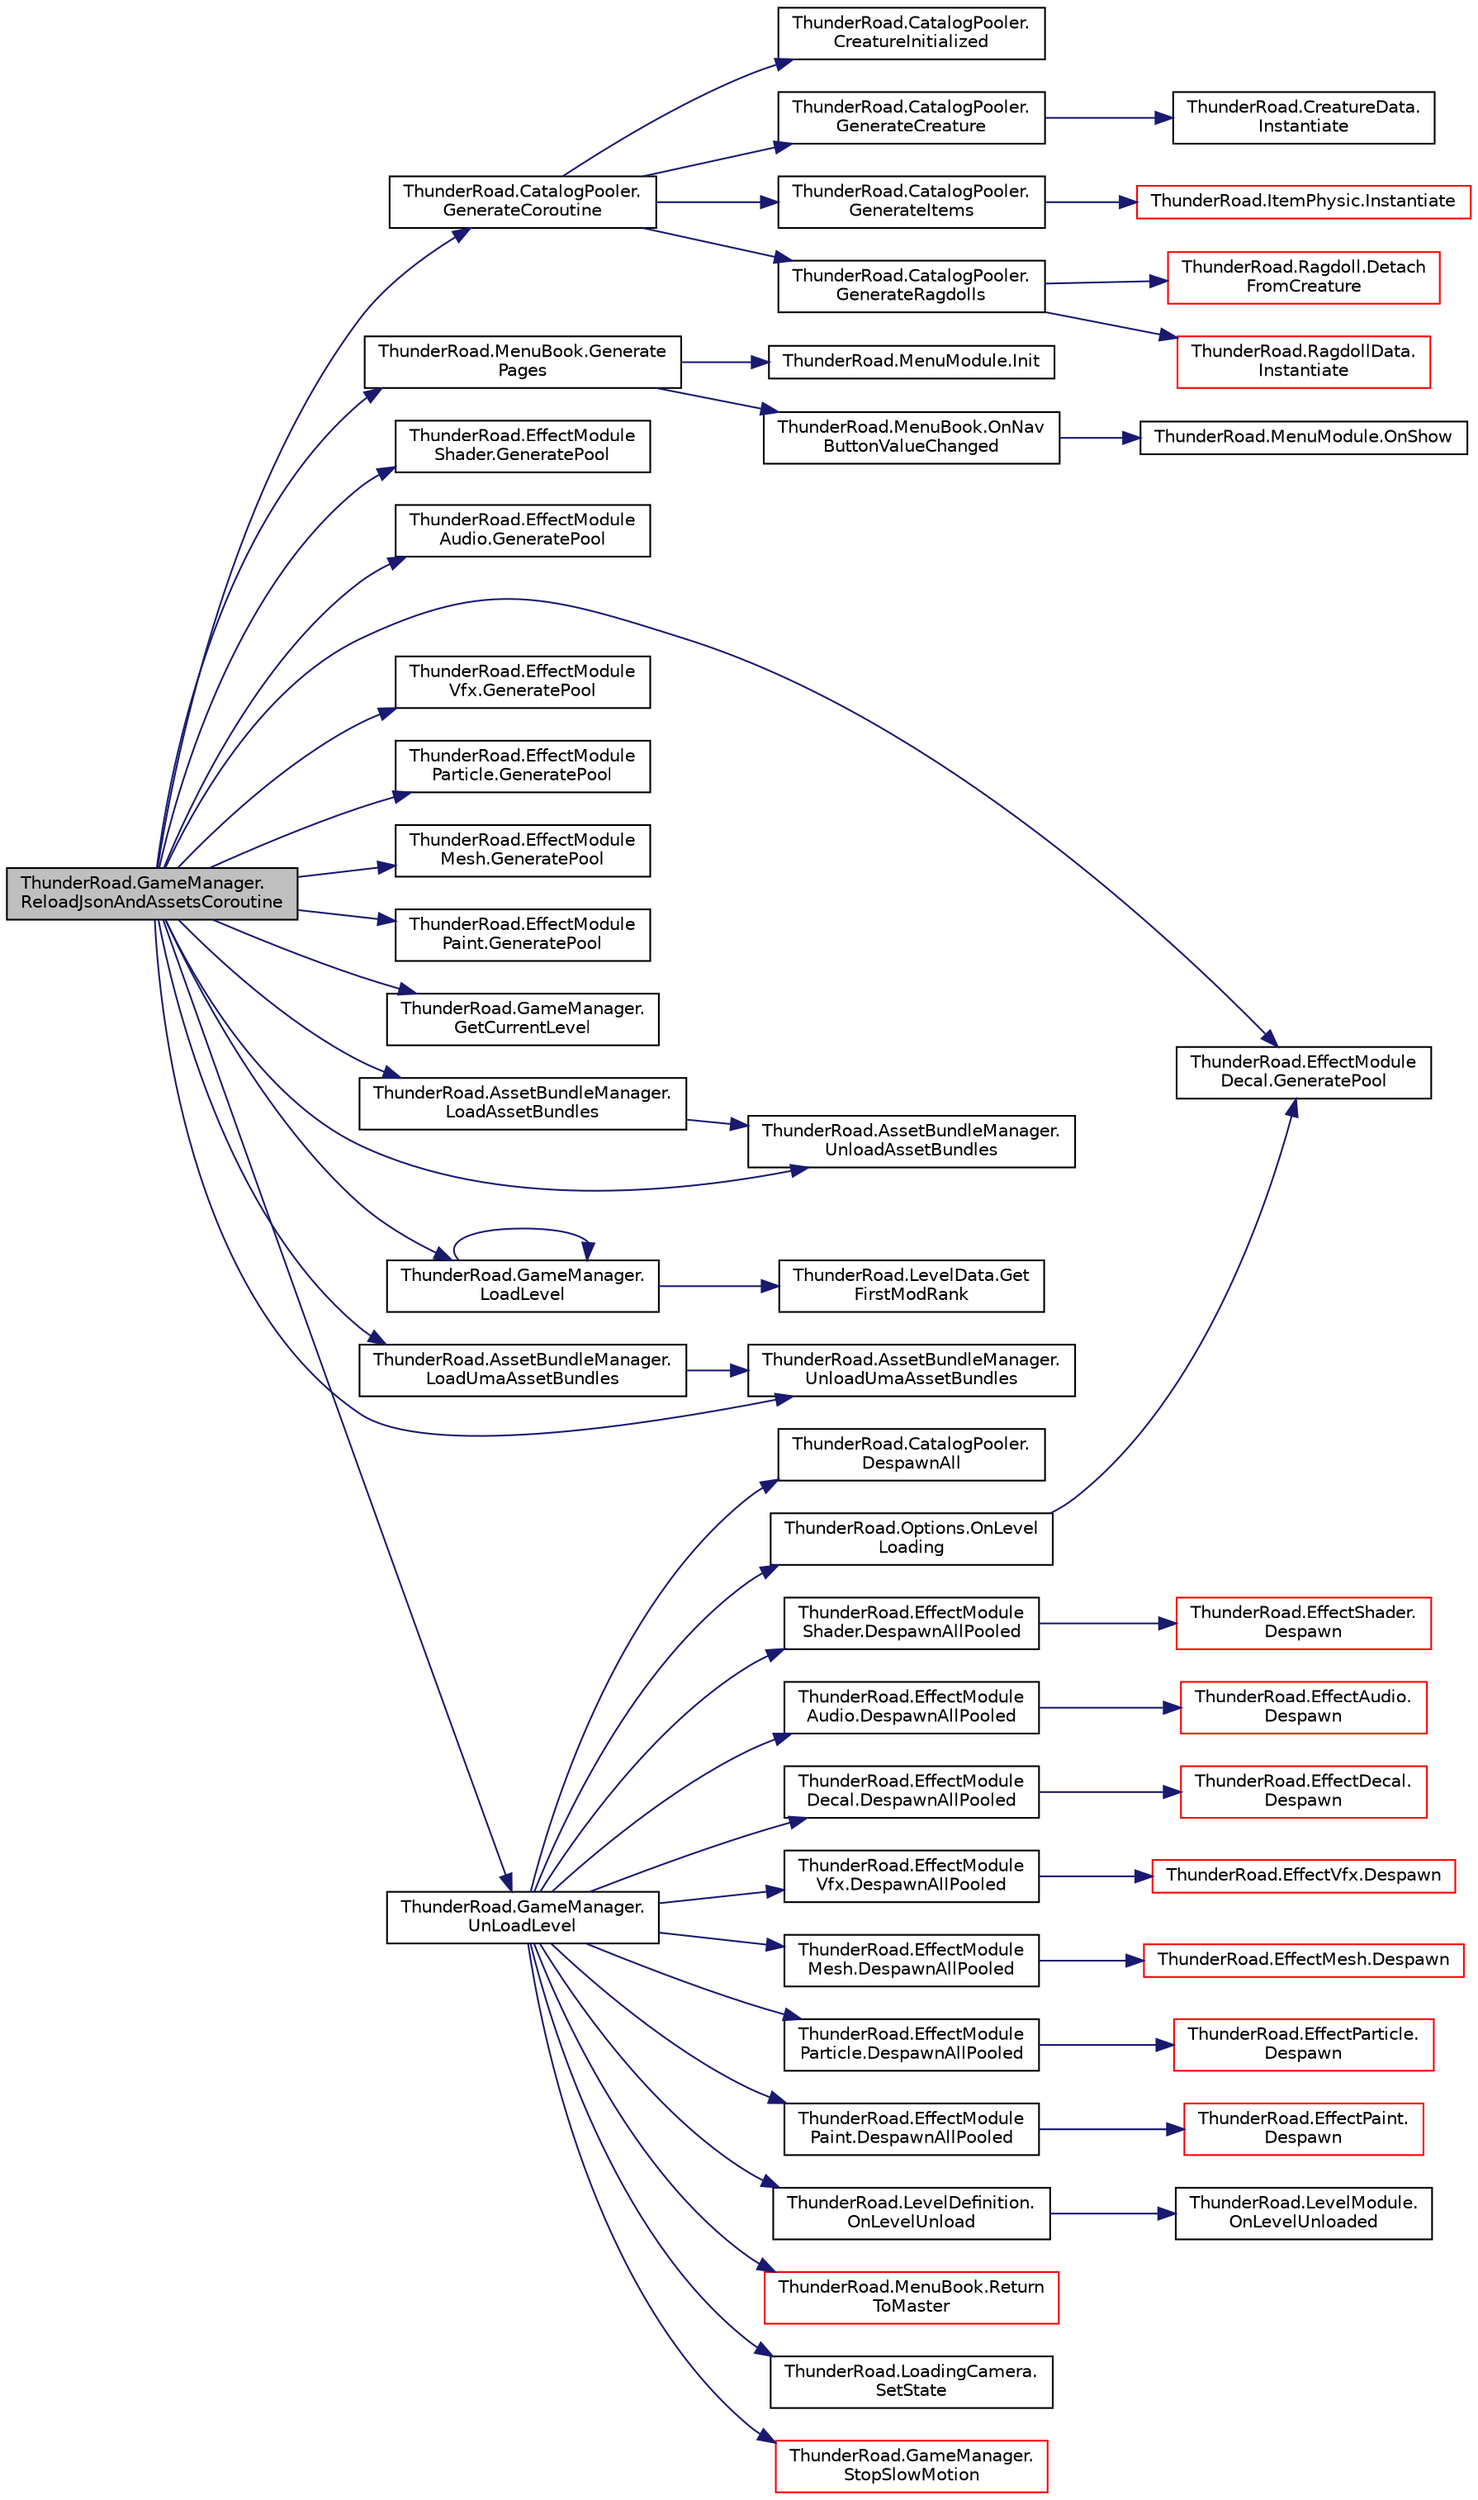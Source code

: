 digraph "ThunderRoad.GameManager.ReloadJsonAndAssetsCoroutine"
{
 // LATEX_PDF_SIZE
  edge [fontname="Helvetica",fontsize="10",labelfontname="Helvetica",labelfontsize="10"];
  node [fontname="Helvetica",fontsize="10",shape=record];
  rankdir="LR";
  Node1 [label="ThunderRoad.GameManager.\lReloadJsonAndAssetsCoroutine",height=0.2,width=0.4,color="black", fillcolor="grey75", style="filled", fontcolor="black",tooltip="Reloads the json and assets coroutine."];
  Node1 -> Node2 [color="midnightblue",fontsize="10",style="solid",fontname="Helvetica"];
  Node2 [label="ThunderRoad.CatalogPooler.\lGenerateCoroutine",height=0.2,width=0.4,color="black", fillcolor="white", style="filled",URL="$class_thunder_road_1_1_catalog_pooler.html#a3917d7dc695aa608e26da511236e7bae",tooltip="Generates the coroutine."];
  Node2 -> Node3 [color="midnightblue",fontsize="10",style="solid",fontname="Helvetica"];
  Node3 [label="ThunderRoad.CatalogPooler.\lCreatureInitialized",height=0.2,width=0.4,color="black", fillcolor="white", style="filled",URL="$class_thunder_road_1_1_catalog_pooler.html#a06f430d0b5e67369f4bbbb11c0b716ac",tooltip="Creatures the initialized."];
  Node2 -> Node4 [color="midnightblue",fontsize="10",style="solid",fontname="Helvetica"];
  Node4 [label="ThunderRoad.CatalogPooler.\lGenerateCreature",height=0.2,width=0.4,color="black", fillcolor="white", style="filled",URL="$class_thunder_road_1_1_catalog_pooler.html#aa37e79dd90e6284b46ebb0c425e43234",tooltip="Generates the creature."];
  Node4 -> Node5 [color="midnightblue",fontsize="10",style="solid",fontname="Helvetica"];
  Node5 [label="ThunderRoad.CreatureData.\lInstantiate",height=0.2,width=0.4,color="black", fillcolor="white", style="filled",URL="$class_thunder_road_1_1_creature_data.html#a3386b3349065b0421be01c5e15d64baa",tooltip="Instantiates the specified parent."];
  Node2 -> Node6 [color="midnightblue",fontsize="10",style="solid",fontname="Helvetica"];
  Node6 [label="ThunderRoad.CatalogPooler.\lGenerateItems",height=0.2,width=0.4,color="black", fillcolor="white", style="filled",URL="$class_thunder_road_1_1_catalog_pooler.html#ac0b7a4fa43bb9c6e3b8b8dc3e01566a5",tooltip="Generates the items."];
  Node6 -> Node7 [color="midnightblue",fontsize="10",style="solid",fontname="Helvetica"];
  Node7 [label="ThunderRoad.ItemPhysic.Instantiate",height=0.2,width=0.4,color="red", fillcolor="white", style="filled",URL="$class_thunder_road_1_1_item_physic.html#aeb883bbfe8b0a46817bd84c9c2f6b43e",tooltip="Instantiates the specified parent."];
  Node2 -> Node9 [color="midnightblue",fontsize="10",style="solid",fontname="Helvetica"];
  Node9 [label="ThunderRoad.CatalogPooler.\lGenerateRagdolls",height=0.2,width=0.4,color="black", fillcolor="white", style="filled",URL="$class_thunder_road_1_1_catalog_pooler.html#a0ea002eafd93f020dc1a23ab62ab6d40",tooltip="Generates the ragdolls."];
  Node9 -> Node10 [color="midnightblue",fontsize="10",style="solid",fontname="Helvetica"];
  Node10 [label="ThunderRoad.Ragdoll.Detach\lFromCreature",height=0.2,width=0.4,color="red", fillcolor="white", style="filled",URL="$class_thunder_road_1_1_ragdoll.html#a2e2236043f74c1e5aa4ce31deb5514c0",tooltip="Detaches from creature."];
  Node9 -> Node65 [color="midnightblue",fontsize="10",style="solid",fontname="Helvetica"];
  Node65 [label="ThunderRoad.RagdollData.\lInstantiate",height=0.2,width=0.4,color="red", fillcolor="white", style="filled",URL="$class_thunder_road_1_1_ragdoll_data.html#a9eb991d535cc2bba581060592f8de7d8",tooltip="Instantiates the specified parent."];
  Node1 -> Node87 [color="midnightblue",fontsize="10",style="solid",fontname="Helvetica"];
  Node87 [label="ThunderRoad.MenuBook.Generate\lPages",height=0.2,width=0.4,color="black", fillcolor="white", style="filled",URL="$class_thunder_road_1_1_menu_book.html#a0440dd91a8eebdb3c128a4a672602f76",tooltip=" "];
  Node87 -> Node88 [color="midnightblue",fontsize="10",style="solid",fontname="Helvetica"];
  Node88 [label="ThunderRoad.MenuModule.Init",height=0.2,width=0.4,color="black", fillcolor="white", style="filled",URL="$class_thunder_road_1_1_menu_module.html#a7b6629a35d74d48c52ac158bd1e2bdc5",tooltip="Initializes the specified menu data."];
  Node87 -> Node89 [color="midnightblue",fontsize="10",style="solid",fontname="Helvetica"];
  Node89 [label="ThunderRoad.MenuBook.OnNav\lButtonValueChanged",height=0.2,width=0.4,color="black", fillcolor="white", style="filled",URL="$class_thunder_road_1_1_menu_book.html#a1b2567336c7ce8272fd0ada68da89d43",tooltip=" "];
  Node89 -> Node90 [color="midnightblue",fontsize="10",style="solid",fontname="Helvetica"];
  Node90 [label="ThunderRoad.MenuModule.OnShow",height=0.2,width=0.4,color="black", fillcolor="white", style="filled",URL="$class_thunder_road_1_1_menu_module.html#a7f682303b5f3988c7a1165eec3148cc3",tooltip="Called when [show]."];
  Node1 -> Node91 [color="midnightblue",fontsize="10",style="solid",fontname="Helvetica"];
  Node91 [label="ThunderRoad.EffectModule\lShader.GeneratePool",height=0.2,width=0.4,color="black", fillcolor="white", style="filled",URL="$class_thunder_road_1_1_effect_module_shader.html#a546d8b5a0a8d1314e3a86d9c66b32854",tooltip="Generates the pool."];
  Node1 -> Node92 [color="midnightblue",fontsize="10",style="solid",fontname="Helvetica"];
  Node92 [label="ThunderRoad.EffectModule\lAudio.GeneratePool",height=0.2,width=0.4,color="black", fillcolor="white", style="filled",URL="$class_thunder_road_1_1_effect_module_audio.html#ac96628397750e253dc8e85cf39a3ee91",tooltip="Generates the pool."];
  Node1 -> Node93 [color="midnightblue",fontsize="10",style="solid",fontname="Helvetica"];
  Node93 [label="ThunderRoad.EffectModule\lDecal.GeneratePool",height=0.2,width=0.4,color="black", fillcolor="white", style="filled",URL="$class_thunder_road_1_1_effect_module_decal.html#a635631de379bffc44b3dfc446b9a9254",tooltip="Generates the pool."];
  Node1 -> Node94 [color="midnightblue",fontsize="10",style="solid",fontname="Helvetica"];
  Node94 [label="ThunderRoad.EffectModule\lVfx.GeneratePool",height=0.2,width=0.4,color="black", fillcolor="white", style="filled",URL="$class_thunder_road_1_1_effect_module_vfx.html#abe335aee08a569705332ea2325ec3d46",tooltip="Generates the pool."];
  Node1 -> Node95 [color="midnightblue",fontsize="10",style="solid",fontname="Helvetica"];
  Node95 [label="ThunderRoad.EffectModule\lParticle.GeneratePool",height=0.2,width=0.4,color="black", fillcolor="white", style="filled",URL="$class_thunder_road_1_1_effect_module_particle.html#a9e43f2152fcf8843b1a6ad2e4f24defd",tooltip="Generates the pool."];
  Node1 -> Node96 [color="midnightblue",fontsize="10",style="solid",fontname="Helvetica"];
  Node96 [label="ThunderRoad.EffectModule\lMesh.GeneratePool",height=0.2,width=0.4,color="black", fillcolor="white", style="filled",URL="$class_thunder_road_1_1_effect_module_mesh.html#a3263031132c6cf82f0fff27ae9dc29e6",tooltip="Generates the pool."];
  Node1 -> Node97 [color="midnightblue",fontsize="10",style="solid",fontname="Helvetica"];
  Node97 [label="ThunderRoad.EffectModule\lPaint.GeneratePool",height=0.2,width=0.4,color="black", fillcolor="white", style="filled",URL="$class_thunder_road_1_1_effect_module_paint.html#a2d342cc374ded15b1978192ac4053601",tooltip="Generates the pool."];
  Node1 -> Node98 [color="midnightblue",fontsize="10",style="solid",fontname="Helvetica"];
  Node98 [label="ThunderRoad.GameManager.\lGetCurrentLevel",height=0.2,width=0.4,color="black", fillcolor="white", style="filled",URL="$class_thunder_road_1_1_game_manager.html#a5c90d4b6a9a71b4dedf872967a1b6bb3",tooltip="Gets the current level."];
  Node1 -> Node99 [color="midnightblue",fontsize="10",style="solid",fontname="Helvetica"];
  Node99 [label="ThunderRoad.AssetBundleManager.\lLoadAssetBundles",height=0.2,width=0.4,color="black", fillcolor="white", style="filled",URL="$class_thunder_road_1_1_asset_bundle_manager.html#ab13ffdfa284646a780b5daae1b7e85d7",tooltip="Loads the asset bundles."];
  Node99 -> Node100 [color="midnightblue",fontsize="10",style="solid",fontname="Helvetica"];
  Node100 [label="ThunderRoad.AssetBundleManager.\lUnloadAssetBundles",height=0.2,width=0.4,color="black", fillcolor="white", style="filled",URL="$class_thunder_road_1_1_asset_bundle_manager.html#a3a8810a36c9d3a72503698d581776e34",tooltip="Unloads the asset bundles."];
  Node1 -> Node101 [color="midnightblue",fontsize="10",style="solid",fontname="Helvetica"];
  Node101 [label="ThunderRoad.GameManager.\lLoadLevel",height=0.2,width=0.4,color="black", fillcolor="white", style="filled",URL="$class_thunder_road_1_1_game_manager.html#a7150f33e5eec4df36b3a4601d2cb007c",tooltip="Loads the level."];
  Node101 -> Node102 [color="midnightblue",fontsize="10",style="solid",fontname="Helvetica"];
  Node102 [label="ThunderRoad.LevelData.Get\lFirstModRank",height=0.2,width=0.4,color="black", fillcolor="white", style="filled",URL="$class_thunder_road_1_1_level_data.html#abec0b8b3f925340b5ff79719974178e7",tooltip="Gets the first mod rank."];
  Node101 -> Node101 [color="midnightblue",fontsize="10",style="solid",fontname="Helvetica"];
  Node1 -> Node103 [color="midnightblue",fontsize="10",style="solid",fontname="Helvetica"];
  Node103 [label="ThunderRoad.AssetBundleManager.\lLoadUmaAssetBundles",height=0.2,width=0.4,color="black", fillcolor="white", style="filled",URL="$class_thunder_road_1_1_asset_bundle_manager.html#a9e92cbdd0cc5890047030be04e4da5d4",tooltip="Loads the uma asset bundles."];
  Node103 -> Node104 [color="midnightblue",fontsize="10",style="solid",fontname="Helvetica"];
  Node104 [label="ThunderRoad.AssetBundleManager.\lUnloadUmaAssetBundles",height=0.2,width=0.4,color="black", fillcolor="white", style="filled",URL="$class_thunder_road_1_1_asset_bundle_manager.html#a639019f4860a0ada452d2cfbc1642db9",tooltip="Unloads the uma asset bundles."];
  Node1 -> Node100 [color="midnightblue",fontsize="10",style="solid",fontname="Helvetica"];
  Node1 -> Node105 [color="midnightblue",fontsize="10",style="solid",fontname="Helvetica"];
  Node105 [label="ThunderRoad.GameManager.\lUnLoadLevel",height=0.2,width=0.4,color="black", fillcolor="white", style="filled",URL="$class_thunder_road_1_1_game_manager.html#a3f12cc0b687fc462042c514833c9772d",tooltip="Uns the load level."];
  Node105 -> Node106 [color="midnightblue",fontsize="10",style="solid",fontname="Helvetica"];
  Node106 [label="ThunderRoad.CatalogPooler.\lDespawnAll",height=0.2,width=0.4,color="black", fillcolor="white", style="filled",URL="$class_thunder_road_1_1_catalog_pooler.html#af62a096cd7584db8f5645a97716b6ee9",tooltip="Despawns all."];
  Node105 -> Node107 [color="midnightblue",fontsize="10",style="solid",fontname="Helvetica"];
  Node107 [label="ThunderRoad.EffectModule\lShader.DespawnAllPooled",height=0.2,width=0.4,color="black", fillcolor="white", style="filled",URL="$class_thunder_road_1_1_effect_module_shader.html#ab9a6f5d47c163ca8f641916c938bca1e",tooltip="Despawns all pooled."];
  Node107 -> Node108 [color="midnightblue",fontsize="10",style="solid",fontname="Helvetica"];
  Node108 [label="ThunderRoad.EffectShader.\lDespawn",height=0.2,width=0.4,color="red", fillcolor="white", style="filled",URL="$class_thunder_road_1_1_effect_shader.html#a8bcbdd788a6d77471e42849b354178f2",tooltip="Despawns this instance."];
  Node105 -> Node111 [color="midnightblue",fontsize="10",style="solid",fontname="Helvetica"];
  Node111 [label="ThunderRoad.EffectModule\lAudio.DespawnAllPooled",height=0.2,width=0.4,color="black", fillcolor="white", style="filled",URL="$class_thunder_road_1_1_effect_module_audio.html#aa688f97dd87d73024b1f67db6ca88089",tooltip="Despawns all pooled."];
  Node111 -> Node112 [color="midnightblue",fontsize="10",style="solid",fontname="Helvetica"];
  Node112 [label="ThunderRoad.EffectAudio.\lDespawn",height=0.2,width=0.4,color="red", fillcolor="white", style="filled",URL="$class_thunder_road_1_1_effect_audio.html#a4568d28d6037c57ddb653c6941e1ca5c",tooltip="Despawns this instance."];
  Node105 -> Node114 [color="midnightblue",fontsize="10",style="solid",fontname="Helvetica"];
  Node114 [label="ThunderRoad.EffectModule\lDecal.DespawnAllPooled",height=0.2,width=0.4,color="black", fillcolor="white", style="filled",URL="$class_thunder_road_1_1_effect_module_decal.html#a5fc64235ccf3a235b52ca033df586f8b",tooltip="Despawns all pooled."];
  Node114 -> Node115 [color="midnightblue",fontsize="10",style="solid",fontname="Helvetica"];
  Node115 [label="ThunderRoad.EffectDecal.\lDespawn",height=0.2,width=0.4,color="red", fillcolor="white", style="filled",URL="$class_thunder_road_1_1_effect_decal.html#ae2c60515ad72c88a5efae231f17626de",tooltip="Despawns this instance."];
  Node105 -> Node117 [color="midnightblue",fontsize="10",style="solid",fontname="Helvetica"];
  Node117 [label="ThunderRoad.EffectModule\lVfx.DespawnAllPooled",height=0.2,width=0.4,color="black", fillcolor="white", style="filled",URL="$class_thunder_road_1_1_effect_module_vfx.html#a15ddad7ac0ad39d1da2b0a5e1479cb1c",tooltip="Despawns all pooled."];
  Node117 -> Node118 [color="midnightblue",fontsize="10",style="solid",fontname="Helvetica"];
  Node118 [label="ThunderRoad.EffectVfx.Despawn",height=0.2,width=0.4,color="red", fillcolor="white", style="filled",URL="$class_thunder_road_1_1_effect_vfx.html#ab77ad0144d291b4def37229ac5ba6774",tooltip="Despawns this instance."];
  Node105 -> Node120 [color="midnightblue",fontsize="10",style="solid",fontname="Helvetica"];
  Node120 [label="ThunderRoad.EffectModule\lMesh.DespawnAllPooled",height=0.2,width=0.4,color="black", fillcolor="white", style="filled",URL="$class_thunder_road_1_1_effect_module_mesh.html#a945894b17c4e672b4a5ed742fb1c7f8c",tooltip="Despawns all pooled."];
  Node120 -> Node121 [color="midnightblue",fontsize="10",style="solid",fontname="Helvetica"];
  Node121 [label="ThunderRoad.EffectMesh.Despawn",height=0.2,width=0.4,color="red", fillcolor="white", style="filled",URL="$class_thunder_road_1_1_effect_mesh.html#ab7bb80f0f59b1ed3e14dfcd023f7a824",tooltip="Despawns this instance."];
  Node105 -> Node123 [color="midnightblue",fontsize="10",style="solid",fontname="Helvetica"];
  Node123 [label="ThunderRoad.EffectModule\lParticle.DespawnAllPooled",height=0.2,width=0.4,color="black", fillcolor="white", style="filled",URL="$class_thunder_road_1_1_effect_module_particle.html#aa9f936f95a5307690d72f0fb531f958e",tooltip="Despawns all pooled."];
  Node123 -> Node124 [color="midnightblue",fontsize="10",style="solid",fontname="Helvetica"];
  Node124 [label="ThunderRoad.EffectParticle.\lDespawn",height=0.2,width=0.4,color="red", fillcolor="white", style="filled",URL="$class_thunder_road_1_1_effect_particle.html#a4e9380bd3cfbfc27bf995d7593854e99",tooltip="Despawns this instance."];
  Node105 -> Node126 [color="midnightblue",fontsize="10",style="solid",fontname="Helvetica"];
  Node126 [label="ThunderRoad.EffectModule\lPaint.DespawnAllPooled",height=0.2,width=0.4,color="black", fillcolor="white", style="filled",URL="$class_thunder_road_1_1_effect_module_paint.html#a1b9b1dd317c7a55f8ac797514d14cd9d",tooltip="Despawns all pooled."];
  Node126 -> Node127 [color="midnightblue",fontsize="10",style="solid",fontname="Helvetica"];
  Node127 [label="ThunderRoad.EffectPaint.\lDespawn",height=0.2,width=0.4,color="red", fillcolor="white", style="filled",URL="$class_thunder_road_1_1_effect_paint.html#a4adc3a0be3d755e6d385f5c57482c306",tooltip="Despawns this instance."];
  Node105 -> Node129 [color="midnightblue",fontsize="10",style="solid",fontname="Helvetica"];
  Node129 [label="ThunderRoad.Options.OnLevel\lLoading",height=0.2,width=0.4,color="black", fillcolor="white", style="filled",URL="$class_thunder_road_1_1_options.html#ab2c993c11d70960bde2a62a25e285a45",tooltip="Called when [level loading]."];
  Node129 -> Node93 [color="midnightblue",fontsize="10",style="solid",fontname="Helvetica"];
  Node105 -> Node130 [color="midnightblue",fontsize="10",style="solid",fontname="Helvetica"];
  Node130 [label="ThunderRoad.LevelDefinition.\lOnLevelUnload",height=0.2,width=0.4,color="black", fillcolor="white", style="filled",URL="$class_thunder_road_1_1_level_definition.html#a7af717c30b812307b30fc9bee6ccd48f",tooltip="Called when [level unload]."];
  Node130 -> Node131 [color="midnightblue",fontsize="10",style="solid",fontname="Helvetica"];
  Node131 [label="ThunderRoad.LevelModule.\lOnLevelUnloaded",height=0.2,width=0.4,color="black", fillcolor="white", style="filled",URL="$class_thunder_road_1_1_level_module.html#a73c643e64cc437c734f222cee18a8b37",tooltip="Called when [level unloaded]."];
  Node105 -> Node132 [color="midnightblue",fontsize="10",style="solid",fontname="Helvetica"];
  Node132 [label="ThunderRoad.MenuBook.Return\lToMaster",height=0.2,width=0.4,color="red", fillcolor="white", style="filled",URL="$class_thunder_road_1_1_menu_book.html#a54e653d440d1a952559df5f993b2a830",tooltip="Returns to master."];
  Node105 -> Node138 [color="midnightblue",fontsize="10",style="solid",fontname="Helvetica"];
  Node138 [label="ThunderRoad.LoadingCamera.\lSetState",height=0.2,width=0.4,color="black", fillcolor="white", style="filled",URL="$class_thunder_road_1_1_loading_camera.html#a81a3adc009db4c0ea7d01d91558f4d36",tooltip="Sets the state."];
  Node105 -> Node139 [color="midnightblue",fontsize="10",style="solid",fontname="Helvetica"];
  Node139 [label="ThunderRoad.GameManager.\lStopSlowMotion",height=0.2,width=0.4,color="red", fillcolor="white", style="filled",URL="$class_thunder_road_1_1_game_manager.html#a393c5ed496d67b6210fe7daea65fdc4b",tooltip="Stops the slow motion."];
  Node1 -> Node104 [color="midnightblue",fontsize="10",style="solid",fontname="Helvetica"];
}
